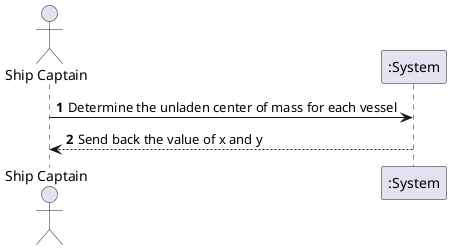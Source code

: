 @startuml
autonumber
'hide footbox
actor "Ship Captain" as ADM

participant ":System" as Sys

ADM -> Sys : Determine the unladen center of mass for each vessel
Sys --> ADM : Send back the value of x and y

@enduml